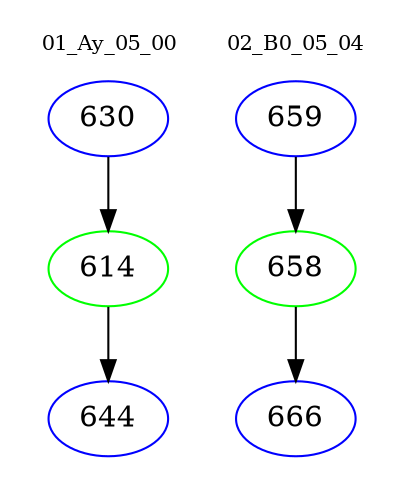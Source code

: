digraph{
subgraph cluster_0 {
color = white
label = "01_Ay_05_00";
fontsize=10;
T0_630 [label="630", color="blue"]
T0_630 -> T0_614 [color="black"]
T0_614 [label="614", color="green"]
T0_614 -> T0_644 [color="black"]
T0_644 [label="644", color="blue"]
}
subgraph cluster_1 {
color = white
label = "02_B0_05_04";
fontsize=10;
T1_659 [label="659", color="blue"]
T1_659 -> T1_658 [color="black"]
T1_658 [label="658", color="green"]
T1_658 -> T1_666 [color="black"]
T1_666 [label="666", color="blue"]
}
}
